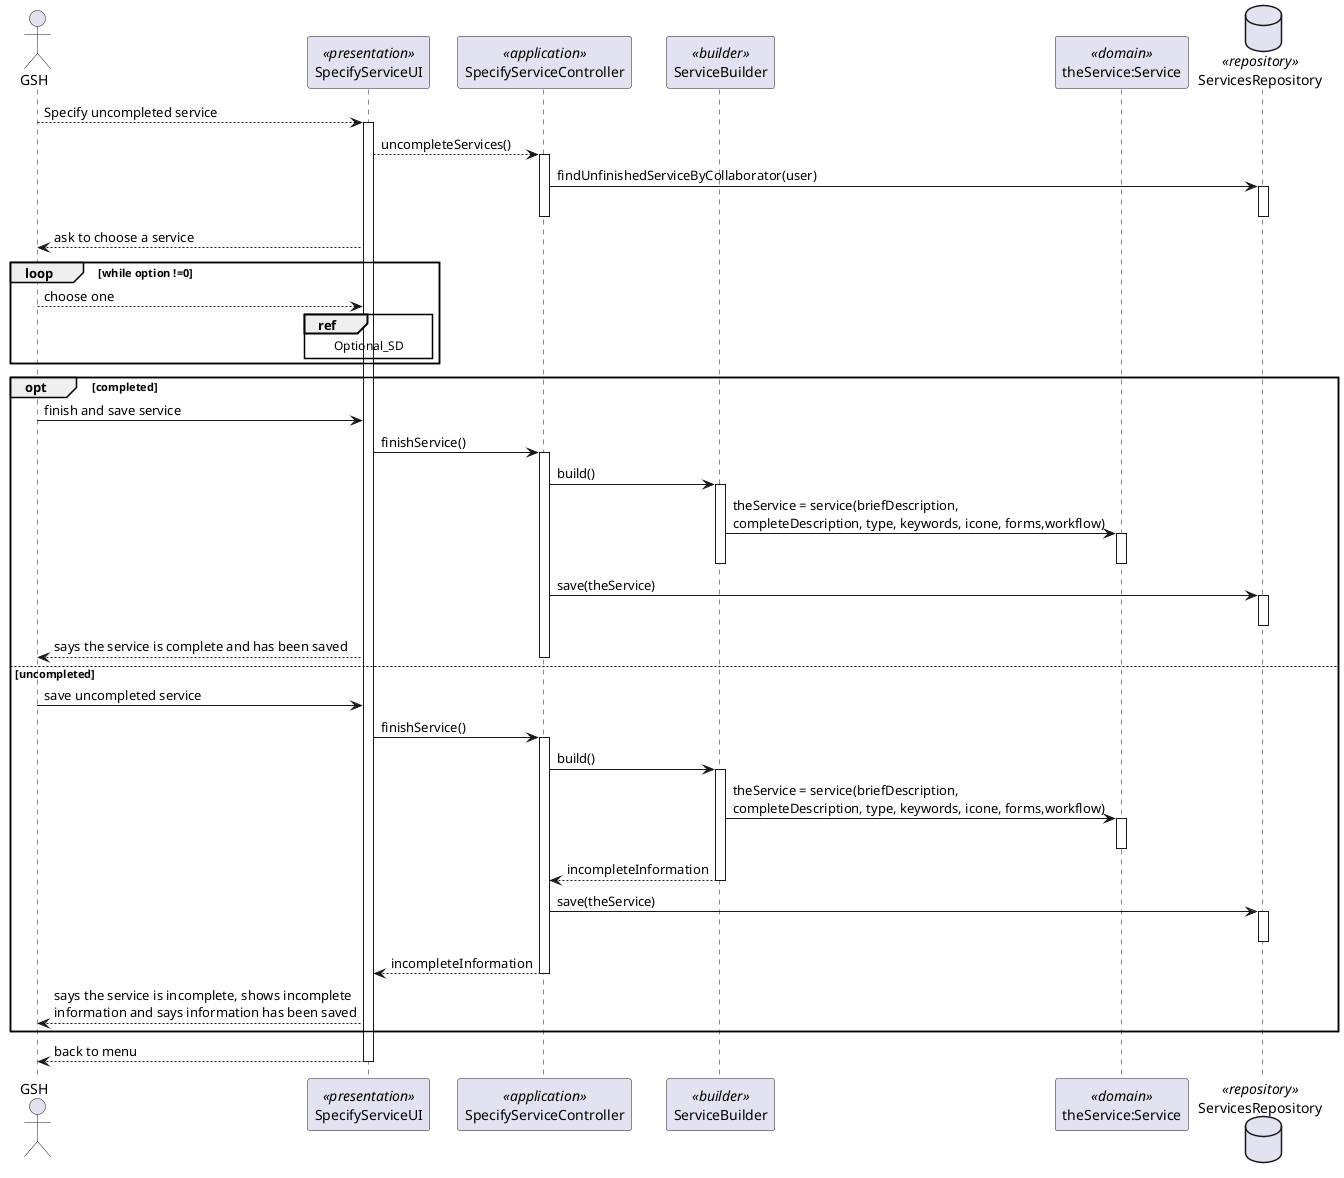 @startuml

actor GSH as Actor
participant SpecifyServiceUI as UI <<presentation>>
participant SpecifyServiceController as Controller <<application>>
participant ServiceBuilder as Builder <<builder>>
participant "theService:Service" as Domain <<domain>>
database ServicesRepository as Repository <<repository>>



Actor --> UI: Specify uncompleted service
activate UI

UI-->Controller: uncompleteServices()
activate Controller

Controller->Repository: findUnfinishedServiceByCollaborator(user)
activate Repository
deactivate Repository

deactivate Controller

UI-->Actor: ask to choose a service

loop while option !=0
Actor-->UI: choose one

ref over UI: Optional_SD

end

opt completed

Actor->UI: finish and save service
UI->Controller: finishService()
activate Controller
Controller->Builder: build()
activate Builder

Builder->Domain: theService = service(briefDescription,\ncompleteDescription, type, keywords, icone, forms,workflow)
activate Domain
deactivate Domain
deactivate Builder

Controller->Repository: save(theService)
activate Repository
deactivate Repository

UI --> Actor : says the service is complete and has been saved

deactivate Controller

else uncompleted
Actor->UI: save uncompleted service
UI->Controller: finishService()
activate Controller
Controller->Builder: build()
activate Builder

Builder->Domain: theService = service(briefDescription,\ncompleteDescription, type, keywords, icone, forms,workflow)
activate Domain
deactivate Domain
Builder-->Controller: incompleteInformation
deactivate Builder

Controller->Repository: save(theService)
activate Repository
deactivate Repository
Controller-->UI: incompleteInformation
deactivate Controller

UI --> Actor : says the service is incomplete, shows incomplete\ninformation and says information has been saved

end

UI-->Actor: back to menu

deactivate UI

@enduml
